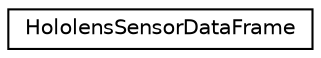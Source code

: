 digraph "Graphical Class Hierarchy"
{
 // INTERACTIVE_SVG=YES
 // LATEX_PDF_SIZE
  edge [fontname="Helvetica",fontsize="10",labelfontname="Helvetica",labelfontsize="10"];
  node [fontname="Helvetica",fontsize="10",shape=record];
  rankdir="LR";
  Node0 [label="HololensSensorDataFrame",height=0.2,width=0.4,color="black", fillcolor="white", style="filled",URL="$class_mirage_x_r_1_1_hololens_sensor_data_frame.html",tooltip="The serializable custom class in which the gathered data will be stored, one instance for each frame ..."];
}
